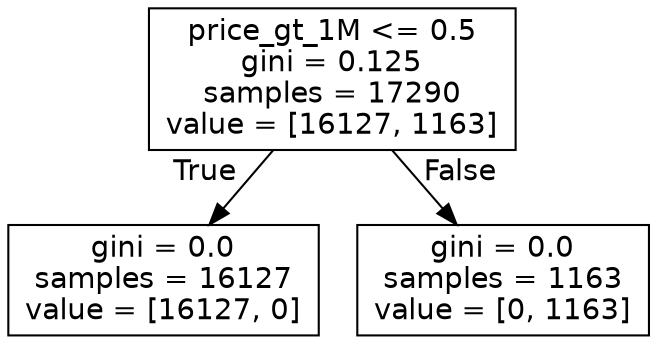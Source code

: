 digraph Tree {
node [shape=box, fontname="helvetica"] ;
edge [fontname="helvetica"] ;
0 [label="price_gt_1M <= 0.5\ngini = 0.125\nsamples = 17290\nvalue = [16127, 1163]"] ;
1 [label="gini = 0.0\nsamples = 16127\nvalue = [16127, 0]"] ;
0 -> 1 [labeldistance=2.5, labelangle=45, headlabel="True"] ;
2 [label="gini = 0.0\nsamples = 1163\nvalue = [0, 1163]"] ;
0 -> 2 [labeldistance=2.5, labelangle=-45, headlabel="False"] ;
}